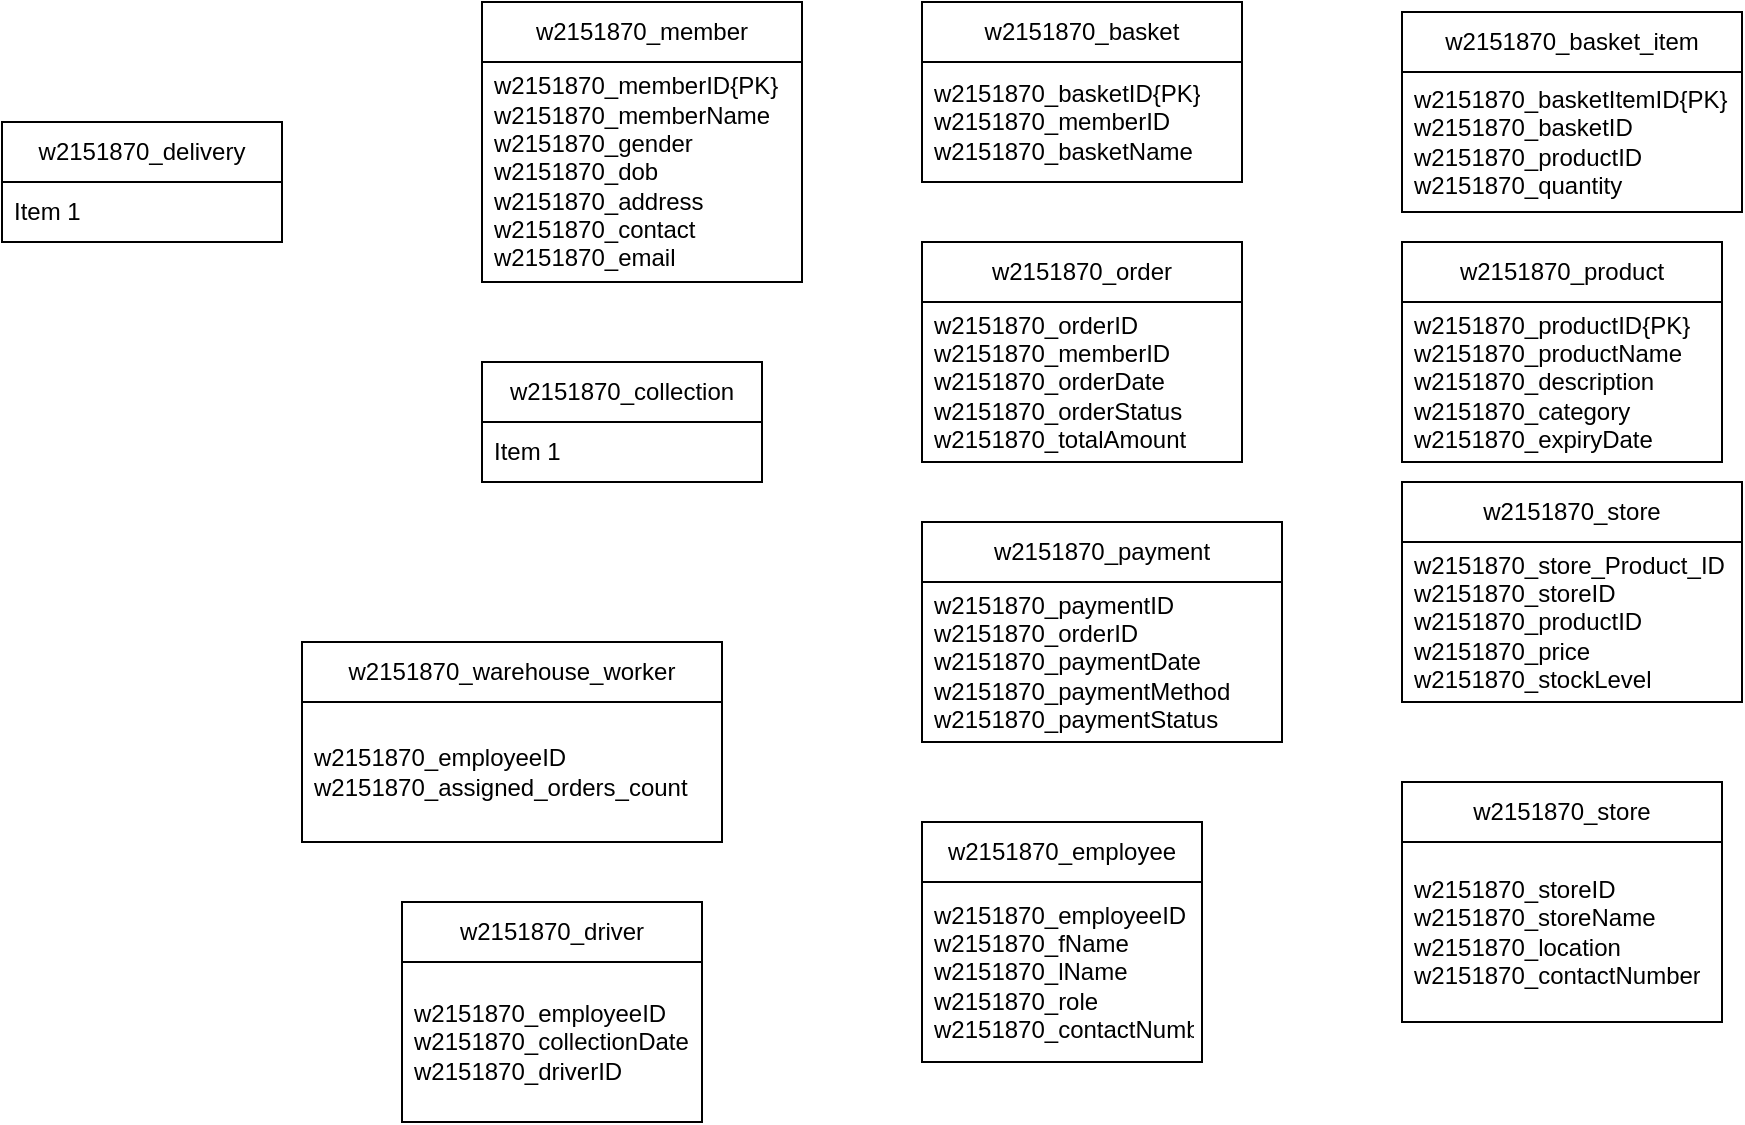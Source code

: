 <mxfile version="28.2.7">
  <diagram name="Page-1" id="L5D6gUy9eE5gOW8qyYls">
    <mxGraphModel dx="1616" dy="422" grid="1" gridSize="10" guides="1" tooltips="1" connect="1" arrows="1" fold="1" page="1" pageScale="1" pageWidth="850" pageHeight="1100" math="0" shadow="0">
      <root>
        <mxCell id="0" />
        <mxCell id="1" parent="0" />
        <mxCell id="kr0bj3KIHfq-hgrzYJve-1" value="w2151870_member" style="swimlane;fontStyle=0;childLayout=stackLayout;horizontal=1;startSize=30;horizontalStack=0;resizeParent=1;resizeParentMax=0;resizeLast=0;collapsible=1;marginBottom=0;whiteSpace=wrap;html=1;" vertex="1" parent="1">
          <mxGeometry x="60" y="40" width="160" height="140" as="geometry" />
        </mxCell>
        <mxCell id="kr0bj3KIHfq-hgrzYJve-2" value="&lt;span style=&quot;text-align: center;&quot;&gt;w2151870_&lt;/span&gt;memberID{PK}&lt;br&gt;&lt;div&gt;&lt;span style=&quot;text-align: center; background-color: transparent; color: light-dark(rgb(0, 0, 0), rgb(255, 255, 255));&quot;&gt;w2151870_&lt;/span&gt;memberName&lt;/div&gt;&lt;div&gt;&lt;span style=&quot;text-align: center; background-color: transparent; color: light-dark(rgb(0, 0, 0), rgb(255, 255, 255));&quot;&gt;w2151870_&lt;/span&gt;gender&lt;/div&gt;&lt;div&gt;&lt;span style=&quot;text-align: center; background-color: transparent; color: light-dark(rgb(0, 0, 0), rgb(255, 255, 255));&quot;&gt;w2151870_&lt;/span&gt;dob&lt;/div&gt;&lt;div&gt;&lt;span style=&quot;text-align: center; background-color: transparent; color: light-dark(rgb(0, 0, 0), rgb(255, 255, 255));&quot;&gt;w2151870_&lt;/span&gt;address&lt;/div&gt;&lt;div&gt;&lt;span style=&quot;text-align: center; background-color: transparent; color: light-dark(rgb(0, 0, 0), rgb(255, 255, 255));&quot;&gt;w2151870_&lt;/span&gt;contact&lt;/div&gt;&lt;div&gt;&lt;span style=&quot;text-align: center; background-color: transparent; color: light-dark(rgb(0, 0, 0), rgb(255, 255, 255));&quot;&gt;w2151870_&lt;/span&gt;email&lt;/div&gt;" style="text;strokeColor=none;fillColor=none;align=left;verticalAlign=middle;spacingLeft=4;spacingRight=4;overflow=hidden;points=[[0,0.5],[1,0.5]];portConstraint=eastwest;rotatable=0;whiteSpace=wrap;html=1;" vertex="1" parent="kr0bj3KIHfq-hgrzYJve-1">
          <mxGeometry y="30" width="160" height="110" as="geometry" />
        </mxCell>
        <mxCell id="kr0bj3KIHfq-hgrzYJve-5" value="w2151870_basket" style="swimlane;fontStyle=0;childLayout=stackLayout;horizontal=1;startSize=30;horizontalStack=0;resizeParent=1;resizeParentMax=0;resizeLast=0;collapsible=1;marginBottom=0;whiteSpace=wrap;html=1;" vertex="1" parent="1">
          <mxGeometry x="280" y="40" width="160" height="90" as="geometry" />
        </mxCell>
        <mxCell id="kr0bj3KIHfq-hgrzYJve-6" value="&lt;span style=&quot;text-align: center;&quot;&gt;w2151870_&lt;/span&gt;basketID{PK}&lt;br&gt;&lt;div&gt;&lt;span style=&quot;text-align: center; background-color: transparent; color: light-dark(rgb(0, 0, 0), rgb(255, 255, 255));&quot;&gt;w2151870_&lt;/span&gt;memberID&lt;/div&gt;&lt;div&gt;&lt;span style=&quot;text-align: center; background-color: transparent; color: light-dark(rgb(0, 0, 0), rgb(255, 255, 255));&quot;&gt;w2151870_&lt;/span&gt;basketName&lt;/div&gt;" style="text;strokeColor=none;fillColor=none;align=left;verticalAlign=middle;spacingLeft=4;spacingRight=4;overflow=hidden;points=[[0,0.5],[1,0.5]];portConstraint=eastwest;rotatable=0;whiteSpace=wrap;html=1;" vertex="1" parent="kr0bj3KIHfq-hgrzYJve-5">
          <mxGeometry y="30" width="160" height="60" as="geometry" />
        </mxCell>
        <mxCell id="kr0bj3KIHfq-hgrzYJve-9" value="w2151870_product" style="swimlane;fontStyle=0;childLayout=stackLayout;horizontal=1;startSize=30;horizontalStack=0;resizeParent=1;resizeParentMax=0;resizeLast=0;collapsible=1;marginBottom=0;whiteSpace=wrap;html=1;" vertex="1" parent="1">
          <mxGeometry x="520" y="160" width="160" height="110" as="geometry" />
        </mxCell>
        <mxCell id="kr0bj3KIHfq-hgrzYJve-10" value="&lt;span style=&quot;text-align: center;&quot;&gt;w2151870_&lt;/span&gt;productID{PK}&lt;br&gt;&lt;div&gt;&lt;span style=&quot;text-align: center; background-color: transparent; color: light-dark(rgb(0, 0, 0), rgb(255, 255, 255));&quot;&gt;w2151870_&lt;/span&gt;productName&lt;/div&gt;&lt;div&gt;&lt;span style=&quot;text-align: center; background-color: transparent; color: light-dark(rgb(0, 0, 0), rgb(255, 255, 255));&quot;&gt;w2151870_&lt;/span&gt;&lt;span style=&quot;background-color: transparent; color: light-dark(rgb(0, 0, 0), rgb(255, 255, 255));&quot;&gt;description&lt;/span&gt;&lt;/div&gt;&lt;div&gt;&lt;span style=&quot;text-align: center; background-color: transparent; color: light-dark(rgb(0, 0, 0), rgb(255, 255, 255));&quot;&gt;w2151870_&lt;/span&gt;&lt;span style=&quot;background-color: transparent; color: light-dark(rgb(0, 0, 0), rgb(255, 255, 255));&quot;&gt;category&lt;/span&gt;&lt;/div&gt;&lt;div&gt;&lt;span style=&quot;text-align: center; background-color: transparent; color: light-dark(rgb(0, 0, 0), rgb(255, 255, 255));&quot;&gt;w2151870_&lt;/span&gt;&lt;span style=&quot;background-color: transparent; color: light-dark(rgb(0, 0, 0), rgb(255, 255, 255));&quot;&gt;expiryDate&lt;/span&gt;&lt;/div&gt;" style="text;strokeColor=none;fillColor=none;align=left;verticalAlign=middle;spacingLeft=4;spacingRight=4;overflow=hidden;points=[[0,0.5],[1,0.5]];portConstraint=eastwest;rotatable=0;whiteSpace=wrap;html=1;" vertex="1" parent="kr0bj3KIHfq-hgrzYJve-9">
          <mxGeometry y="30" width="160" height="80" as="geometry" />
        </mxCell>
        <mxCell id="kr0bj3KIHfq-hgrzYJve-11" value="w2151870_order" style="swimlane;fontStyle=0;childLayout=stackLayout;horizontal=1;startSize=30;horizontalStack=0;resizeParent=1;resizeParentMax=0;resizeLast=0;collapsible=1;marginBottom=0;whiteSpace=wrap;html=1;" vertex="1" parent="1">
          <mxGeometry x="280" y="160" width="160" height="110" as="geometry" />
        </mxCell>
        <mxCell id="kr0bj3KIHfq-hgrzYJve-12" value="&lt;span style=&quot;text-align: center;&quot;&gt;w2151870_&lt;/span&gt;orderID&lt;br&gt;&lt;div&gt;&lt;span style=&quot;text-align: center; background-color: transparent; color: light-dark(rgb(0, 0, 0), rgb(255, 255, 255));&quot;&gt;w2151870_&lt;/span&gt;memberID&lt;/div&gt;&lt;div&gt;&lt;span style=&quot;text-align: center; background-color: transparent; color: light-dark(rgb(0, 0, 0), rgb(255, 255, 255));&quot;&gt;w2151870_&lt;/span&gt;orderDate&lt;/div&gt;&lt;div&gt;&lt;span style=&quot;text-align: center; background-color: transparent; color: light-dark(rgb(0, 0, 0), rgb(255, 255, 255));&quot;&gt;w2151870_&lt;/span&gt;orderStatus&lt;/div&gt;&lt;div&gt;&lt;span style=&quot;text-align: center; background-color: transparent; color: light-dark(rgb(0, 0, 0), rgb(255, 255, 255));&quot;&gt;w2151870_&lt;/span&gt;totalAmount&lt;/div&gt;" style="text;strokeColor=none;fillColor=none;align=left;verticalAlign=middle;spacingLeft=4;spacingRight=4;overflow=hidden;points=[[0,0.5],[1,0.5]];portConstraint=eastwest;rotatable=0;whiteSpace=wrap;html=1;" vertex="1" parent="kr0bj3KIHfq-hgrzYJve-11">
          <mxGeometry y="30" width="160" height="80" as="geometry" />
        </mxCell>
        <mxCell id="kr0bj3KIHfq-hgrzYJve-13" value="w2151870_collection" style="swimlane;fontStyle=0;childLayout=stackLayout;horizontal=1;startSize=30;horizontalStack=0;resizeParent=1;resizeParentMax=0;resizeLast=0;collapsible=1;marginBottom=0;whiteSpace=wrap;html=1;" vertex="1" parent="1">
          <mxGeometry x="60" y="220" width="140" height="60" as="geometry" />
        </mxCell>
        <mxCell id="kr0bj3KIHfq-hgrzYJve-14" value="Item 1" style="text;strokeColor=none;fillColor=none;align=left;verticalAlign=middle;spacingLeft=4;spacingRight=4;overflow=hidden;points=[[0,0.5],[1,0.5]];portConstraint=eastwest;rotatable=0;whiteSpace=wrap;html=1;" vertex="1" parent="kr0bj3KIHfq-hgrzYJve-13">
          <mxGeometry y="30" width="140" height="30" as="geometry" />
        </mxCell>
        <mxCell id="kr0bj3KIHfq-hgrzYJve-15" value="w2151870_payment" style="swimlane;fontStyle=0;childLayout=stackLayout;horizontal=1;startSize=30;horizontalStack=0;resizeParent=1;resizeParentMax=0;resizeLast=0;collapsible=1;marginBottom=0;whiteSpace=wrap;html=1;" vertex="1" parent="1">
          <mxGeometry x="280" y="300" width="180" height="110" as="geometry" />
        </mxCell>
        <mxCell id="kr0bj3KIHfq-hgrzYJve-16" value="&lt;span style=&quot;text-align: center;&quot;&gt;w2151870_&lt;/span&gt;paymentID&lt;br&gt;&lt;div&gt;&lt;span style=&quot;text-align: center; background-color: transparent; color: light-dark(rgb(0, 0, 0), rgb(255, 255, 255));&quot;&gt;w2151870_&lt;/span&gt;orderID&lt;/div&gt;&lt;div&gt;&lt;span style=&quot;text-align: center; background-color: transparent; color: light-dark(rgb(0, 0, 0), rgb(255, 255, 255));&quot;&gt;w2151870_&lt;/span&gt;paymentDate&lt;/div&gt;&lt;div&gt;&lt;span style=&quot;text-align: center; background-color: transparent; color: light-dark(rgb(0, 0, 0), rgb(255, 255, 255));&quot;&gt;w2151870_&lt;/span&gt;paymentMethod&lt;/div&gt;&lt;div&gt;&lt;span style=&quot;text-align: center; background-color: transparent; color: light-dark(rgb(0, 0, 0), rgb(255, 255, 255));&quot;&gt;w2151870_&lt;/span&gt;paymentStatus&lt;/div&gt;" style="text;strokeColor=none;fillColor=none;align=left;verticalAlign=middle;spacingLeft=4;spacingRight=4;overflow=hidden;points=[[0,0.5],[1,0.5]];portConstraint=eastwest;rotatable=0;whiteSpace=wrap;html=1;" vertex="1" parent="kr0bj3KIHfq-hgrzYJve-15">
          <mxGeometry y="30" width="180" height="80" as="geometry" />
        </mxCell>
        <mxCell id="kr0bj3KIHfq-hgrzYJve-19" value="w2151870_store" style="swimlane;fontStyle=0;childLayout=stackLayout;horizontal=1;startSize=30;horizontalStack=0;resizeParent=1;resizeParentMax=0;resizeLast=0;collapsible=1;marginBottom=0;whiteSpace=wrap;html=1;" vertex="1" parent="1">
          <mxGeometry x="520" y="430" width="160" height="120" as="geometry" />
        </mxCell>
        <mxCell id="kr0bj3KIHfq-hgrzYJve-20" value="&lt;span style=&quot;text-align: center;&quot;&gt;w2151870_&lt;/span&gt;storeID&lt;div&gt;w2151870_storeName&lt;/div&gt;&lt;div&gt;&lt;span style=&quot;text-align: center; background-color: transparent; color: light-dark(rgb(0, 0, 0), rgb(255, 255, 255));&quot;&gt;w2151870_&lt;/span&gt;location&lt;/div&gt;&lt;div&gt;&lt;span style=&quot;text-align: center; background-color: transparent; color: light-dark(rgb(0, 0, 0), rgb(255, 255, 255));&quot;&gt;w2151870_&lt;/span&gt;contactNumber&lt;/div&gt;" style="text;strokeColor=none;fillColor=none;align=left;verticalAlign=middle;spacingLeft=4;spacingRight=4;overflow=hidden;points=[[0,0.5],[1,0.5]];portConstraint=eastwest;rotatable=0;whiteSpace=wrap;html=1;" vertex="1" parent="kr0bj3KIHfq-hgrzYJve-19">
          <mxGeometry y="30" width="160" height="90" as="geometry" />
        </mxCell>
        <mxCell id="kr0bj3KIHfq-hgrzYJve-21" value="w2151870_employee" style="swimlane;fontStyle=0;childLayout=stackLayout;horizontal=1;startSize=30;horizontalStack=0;resizeParent=1;resizeParentMax=0;resizeLast=0;collapsible=1;marginBottom=0;whiteSpace=wrap;html=1;" vertex="1" parent="1">
          <mxGeometry x="280" y="450" width="140" height="120" as="geometry" />
        </mxCell>
        <mxCell id="kr0bj3KIHfq-hgrzYJve-22" value="&lt;span style=&quot;text-align: center;&quot;&gt;w2151870_&lt;/span&gt;employeeID&lt;br&gt;&lt;div&gt;&lt;span style=&quot;text-align: center; background-color: transparent; color: light-dark(rgb(0, 0, 0), rgb(255, 255, 255));&quot;&gt;w2151870_&lt;/span&gt;fName&lt;/div&gt;&lt;div&gt;&lt;span style=&quot;text-align: center; background-color: transparent; color: light-dark(rgb(0, 0, 0), rgb(255, 255, 255));&quot;&gt;w2151870_&lt;/span&gt;lName&lt;/div&gt;&lt;div&gt;&lt;span style=&quot;text-align: center; background-color: transparent; color: light-dark(rgb(0, 0, 0), rgb(255, 255, 255));&quot;&gt;w2151870_&lt;/span&gt;role&lt;/div&gt;&lt;div&gt;&lt;span style=&quot;text-align: center; background-color: transparent; color: light-dark(rgb(0, 0, 0), rgb(255, 255, 255));&quot;&gt;w2151870_&lt;/span&gt;contactNumber&lt;/div&gt;" style="text;strokeColor=none;fillColor=none;align=left;verticalAlign=middle;spacingLeft=4;spacingRight=4;overflow=hidden;points=[[0,0.5],[1,0.5]];portConstraint=eastwest;rotatable=0;whiteSpace=wrap;html=1;" vertex="1" parent="kr0bj3KIHfq-hgrzYJve-21">
          <mxGeometry y="30" width="140" height="90" as="geometry" />
        </mxCell>
        <mxCell id="kr0bj3KIHfq-hgrzYJve-23" value="w2151870_warehouse_worker" style="swimlane;fontStyle=0;childLayout=stackLayout;horizontal=1;startSize=30;horizontalStack=0;resizeParent=1;resizeParentMax=0;resizeLast=0;collapsible=1;marginBottom=0;whiteSpace=wrap;html=1;" vertex="1" parent="1">
          <mxGeometry x="-30" y="360" width="210" height="100" as="geometry" />
        </mxCell>
        <mxCell id="kr0bj3KIHfq-hgrzYJve-24" value="&lt;span style=&quot;text-align: center;&quot;&gt;w2151870_&lt;/span&gt;employeeID&lt;br&gt;&lt;div&gt;&lt;span style=&quot;text-align: center; background-color: transparent; color: light-dark(rgb(0, 0, 0), rgb(255, 255, 255));&quot;&gt;w2151870_&lt;/span&gt;assigned_orders_count&lt;/div&gt;" style="text;strokeColor=none;fillColor=none;align=left;verticalAlign=middle;spacingLeft=4;spacingRight=4;overflow=hidden;points=[[0,0.5],[1,0.5]];portConstraint=eastwest;rotatable=0;whiteSpace=wrap;html=1;" vertex="1" parent="kr0bj3KIHfq-hgrzYJve-23">
          <mxGeometry y="30" width="210" height="70" as="geometry" />
        </mxCell>
        <mxCell id="kr0bj3KIHfq-hgrzYJve-25" value="w2151870_driver" style="swimlane;fontStyle=0;childLayout=stackLayout;horizontal=1;startSize=30;horizontalStack=0;resizeParent=1;resizeParentMax=0;resizeLast=0;collapsible=1;marginBottom=0;whiteSpace=wrap;html=1;" vertex="1" parent="1">
          <mxGeometry x="20" y="490" width="150" height="110" as="geometry" />
        </mxCell>
        <mxCell id="kr0bj3KIHfq-hgrzYJve-26" value="&lt;span style=&quot;text-align: center;&quot;&gt;w2151870_&lt;/span&gt;employeeID&lt;br&gt;&lt;div&gt;&lt;span style=&quot;text-align: center; background-color: transparent; color: light-dark(rgb(0, 0, 0), rgb(255, 255, 255));&quot;&gt;w2151870_&lt;/span&gt;collectionDate&lt;/div&gt;&lt;div&gt;&lt;span style=&quot;text-align: center; background-color: transparent; color: light-dark(rgb(0, 0, 0), rgb(255, 255, 255));&quot;&gt;w2151870_&lt;/span&gt;driverID&lt;/div&gt;" style="text;strokeColor=none;fillColor=none;align=left;verticalAlign=middle;spacingLeft=4;spacingRight=4;overflow=hidden;points=[[0,0.5],[1,0.5]];portConstraint=eastwest;rotatable=0;whiteSpace=wrap;html=1;" vertex="1" parent="kr0bj3KIHfq-hgrzYJve-25">
          <mxGeometry y="30" width="150" height="80" as="geometry" />
        </mxCell>
        <mxCell id="kr0bj3KIHfq-hgrzYJve-28" value="w2151870_store" style="swimlane;fontStyle=0;childLayout=stackLayout;horizontal=1;startSize=30;horizontalStack=0;resizeParent=1;resizeParentMax=0;resizeLast=0;collapsible=1;marginBottom=0;whiteSpace=wrap;html=1;" vertex="1" parent="1">
          <mxGeometry x="520" y="280" width="170" height="110" as="geometry" />
        </mxCell>
        <mxCell id="kr0bj3KIHfq-hgrzYJve-29" value="&lt;span style=&quot;text-align: center;&quot;&gt;w2151870_&lt;/span&gt;store_Product_ID&lt;br&gt;&lt;div&gt;&lt;span style=&quot;text-align: center; background-color: transparent; color: light-dark(rgb(0, 0, 0), rgb(255, 255, 255));&quot;&gt;w2151870_&lt;/span&gt;storeID&lt;/div&gt;&lt;div&gt;&lt;span style=&quot;text-align: center; background-color: transparent; color: light-dark(rgb(0, 0, 0), rgb(255, 255, 255));&quot;&gt;w2151870_&lt;/span&gt;productID&lt;/div&gt;&lt;div&gt;&lt;span style=&quot;text-align: center; background-color: transparent; color: light-dark(rgb(0, 0, 0), rgb(255, 255, 255));&quot;&gt;w2151870_&lt;/span&gt;price&lt;/div&gt;&lt;div&gt;&lt;span style=&quot;text-align: center; background-color: transparent; color: light-dark(rgb(0, 0, 0), rgb(255, 255, 255));&quot;&gt;w2151870_&lt;/span&gt;stockLevel&lt;/div&gt;" style="text;strokeColor=none;fillColor=none;align=left;verticalAlign=middle;spacingLeft=4;spacingRight=4;overflow=hidden;points=[[0,0.5],[1,0.5]];portConstraint=eastwest;rotatable=0;whiteSpace=wrap;html=1;" vertex="1" parent="kr0bj3KIHfq-hgrzYJve-28">
          <mxGeometry y="30" width="170" height="80" as="geometry" />
        </mxCell>
        <mxCell id="kr0bj3KIHfq-hgrzYJve-30" value="w2151870_basket_item" style="swimlane;fontStyle=0;childLayout=stackLayout;horizontal=1;startSize=30;horizontalStack=0;resizeParent=1;resizeParentMax=0;resizeLast=0;collapsible=1;marginBottom=0;whiteSpace=wrap;html=1;" vertex="1" parent="1">
          <mxGeometry x="520" y="45" width="170" height="100" as="geometry" />
        </mxCell>
        <mxCell id="kr0bj3KIHfq-hgrzYJve-31" value="w2151870_basketItemID{PK}&lt;br&gt;&lt;div&gt;&lt;span style=&quot;text-align: center; background-color: transparent; color: light-dark(rgb(0, 0, 0), rgb(255, 255, 255));&quot;&gt;w2151870_&lt;/span&gt;basketID&lt;/div&gt;&lt;div&gt;&lt;span style=&quot;text-align: center; background-color: transparent; color: light-dark(rgb(0, 0, 0), rgb(255, 255, 255));&quot;&gt;w2151870_&lt;/span&gt;productID&lt;/div&gt;&lt;div&gt;&lt;span style=&quot;text-align: center; background-color: transparent; color: light-dark(rgb(0, 0, 0), rgb(255, 255, 255));&quot;&gt;w2151870_&lt;/span&gt;quantity&lt;/div&gt;" style="text;strokeColor=none;fillColor=none;align=left;verticalAlign=middle;spacingLeft=4;spacingRight=4;overflow=hidden;points=[[0,0.5],[1,0.5]];portConstraint=eastwest;rotatable=0;whiteSpace=wrap;html=1;" vertex="1" parent="kr0bj3KIHfq-hgrzYJve-30">
          <mxGeometry y="30" width="170" height="70" as="geometry" />
        </mxCell>
        <mxCell id="kr0bj3KIHfq-hgrzYJve-35" value="w2151870_delivery" style="swimlane;fontStyle=0;childLayout=stackLayout;horizontal=1;startSize=30;horizontalStack=0;resizeParent=1;resizeParentMax=0;resizeLast=0;collapsible=1;marginBottom=0;whiteSpace=wrap;html=1;" vertex="1" parent="1">
          <mxGeometry x="-180" y="100" width="140" height="60" as="geometry" />
        </mxCell>
        <mxCell id="kr0bj3KIHfq-hgrzYJve-36" value="Item 1" style="text;strokeColor=none;fillColor=none;align=left;verticalAlign=middle;spacingLeft=4;spacingRight=4;overflow=hidden;points=[[0,0.5],[1,0.5]];portConstraint=eastwest;rotatable=0;whiteSpace=wrap;html=1;" vertex="1" parent="kr0bj3KIHfq-hgrzYJve-35">
          <mxGeometry y="30" width="140" height="30" as="geometry" />
        </mxCell>
      </root>
    </mxGraphModel>
  </diagram>
</mxfile>
